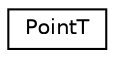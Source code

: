 digraph "Graphical Class Hierarchy"
{
 // LATEX_PDF_SIZE
  edge [fontname="Helvetica",fontsize="10",labelfontname="Helvetica",labelfontsize="10"];
  node [fontname="Helvetica",fontsize="10",shape=record];
  rankdir="LR";
  Node0 [label="PointT",height=0.2,width=0.4,color="black", fillcolor="white", style="filled",URL="$classPointT.html",tooltip="PointT represents a single point in 2 dimensional space."];
}
